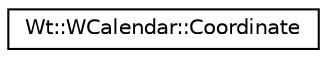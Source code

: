 digraph "Graphical Class Hierarchy"
{
 // LATEX_PDF_SIZE
  edge [fontname="Helvetica",fontsize="10",labelfontname="Helvetica",labelfontsize="10"];
  node [fontname="Helvetica",fontsize="10",shape=record];
  rankdir="LR";
  Node0 [label="Wt::WCalendar::Coordinate",height=0.2,width=0.4,color="black", fillcolor="white", style="filled",URL="$structWt_1_1WCalendar_1_1Coordinate.html",tooltip=" "];
}
